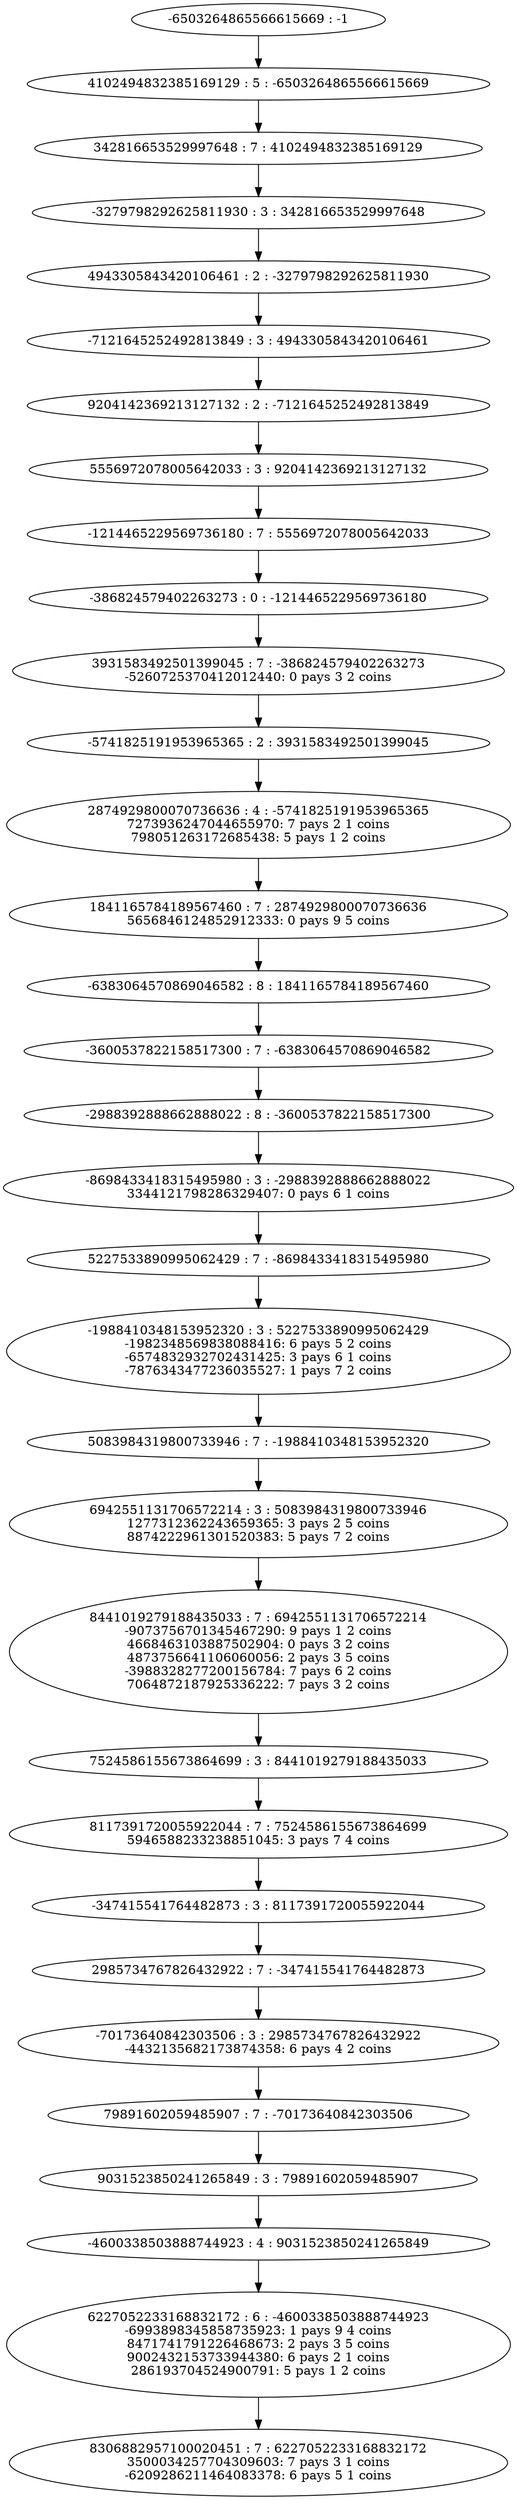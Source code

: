 digraph "plots_10_0.6_0.1_1000000.0_6000.0_2880000.0/tree_0_32.dot" {
	0 [label="-6503264865566615669 : -1"]
	1 [label="4102494832385169129 : 5 : -6503264865566615669
"]
	2 [label="342816653529997648 : 7 : 4102494832385169129
"]
	3 [label="-3279798292625811930 : 3 : 342816653529997648
"]
	4 [label="4943305843420106461 : 2 : -3279798292625811930
"]
	5 [label="-7121645252492813849 : 3 : 4943305843420106461
"]
	6 [label="9204142369213127132 : 2 : -7121645252492813849
"]
	7 [label="5556972078005642033 : 3 : 9204142369213127132
"]
	8 [label="-1214465229569736180 : 7 : 5556972078005642033
"]
	9 [label="-386824579402263273 : 0 : -1214465229569736180
"]
	10 [label="3931583492501399045 : 7 : -386824579402263273
-5260725370412012440: 0 pays 3 2 coins
"]
	11 [label="-5741825191953965365 : 2 : 3931583492501399045
"]
	12 [label="2874929800070736636 : 4 : -5741825191953965365
7273936247044655970: 7 pays 2 1 coins
798051263172685438: 5 pays 1 2 coins
"]
	13 [label="1841165784189567460 : 7 : 2874929800070736636
5656846124852912333: 0 pays 9 5 coins
"]
	14 [label="-6383064570869046582 : 8 : 1841165784189567460
"]
	15 [label="-3600537822158517300 : 7 : -6383064570869046582
"]
	16 [label="-2988392888662888022 : 8 : -3600537822158517300
"]
	17 [label="-8698433418315495980 : 3 : -2988392888662888022
3344121798286329407: 0 pays 6 1 coins
"]
	18 [label="5227533890995062429 : 7 : -8698433418315495980
"]
	19 [label="-1988410348153952320 : 3 : 5227533890995062429
-1982348569838088416: 6 pays 5 2 coins
-6574832932702431425: 3 pays 6 1 coins
-7876343477236035527: 1 pays 7 2 coins
"]
	20 [label="5083984319800733946 : 7 : -1988410348153952320
"]
	21 [label="6942551131706572214 : 3 : 5083984319800733946
1277312362243659365: 3 pays 2 5 coins
8874222961301520383: 5 pays 7 2 coins
"]
	22 [label="8441019279188435033 : 7 : 6942551131706572214
-9073756701345467290: 9 pays 1 2 coins
4668463103887502904: 0 pays 3 2 coins
4873756641106060056: 2 pays 3 5 coins
-3988328277200156784: 7 pays 6 2 coins
7064872187925336222: 7 pays 3 2 coins
"]
	23 [label="7524586155673864699 : 3 : 8441019279188435033
"]
	24 [label="8117391720055922044 : 7 : 7524586155673864699
5946588233238851045: 3 pays 7 4 coins
"]
	25 [label="-347415541764482873 : 3 : 8117391720055922044
"]
	26 [label="2985734767826432922 : 7 : -347415541764482873
"]
	27 [label="-70173640842303506 : 3 : 2985734767826432922
-4432135682173874358: 6 pays 4 2 coins
"]
	28 [label="79891602059485907 : 7 : -70173640842303506
"]
	29 [label="9031523850241265849 : 3 : 79891602059485907
"]
	30 [label="-4600338503888744923 : 4 : 9031523850241265849
"]
	31 [label="6227052233168832172 : 6 : -4600338503888744923
-6993898345858735923: 1 pays 9 4 coins
8471741791226468673: 2 pays 3 5 coins
9002432153733944380: 6 pays 2 1 coins
286193704524900791: 5 pays 1 2 coins
"]
	32 [label="8306882957100020451 : 7 : 6227052233168832172
3500034257704309603: 7 pays 3 1 coins
-6209286211464083378: 6 pays 5 1 coins
"]
	0 -> 1
	1 -> 2
	2 -> 3
	3 -> 4
	4 -> 5
	5 -> 6
	6 -> 7
	7 -> 8
	8 -> 9
	9 -> 10
	10 -> 11
	11 -> 12
	12 -> 13
	13 -> 14
	14 -> 15
	15 -> 16
	16 -> 17
	17 -> 18
	18 -> 19
	19 -> 20
	20 -> 21
	21 -> 22
	22 -> 23
	23 -> 24
	24 -> 25
	25 -> 26
	26 -> 27
	27 -> 28
	28 -> 29
	29 -> 30
	30 -> 31
	31 -> 32
}
